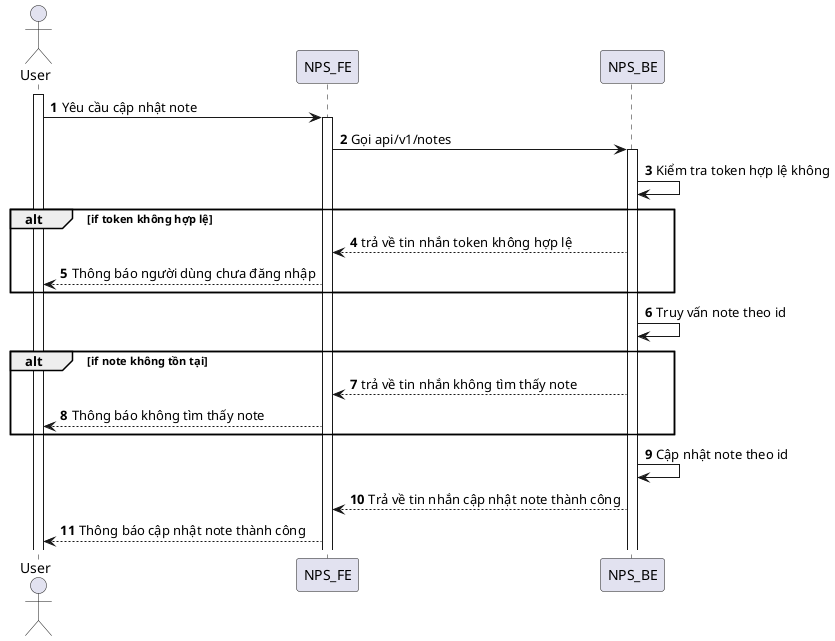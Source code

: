 @startuml
autonumber
actor User
activate User
User -> NPS_FE: Yêu cầu cập nhật note
activate NPS_FE
NPS_FE -> NPS_BE: Gọi api/v1/notes
activate NPS_BE
NPS_BE -> NPS_BE: Kiểm tra token hợp lệ không
alt if token không hợp lệ
NPS_BE --> NPS_FE: trả về tin nhắn token không hợp lệ
NPS_FE --> User: Thông báo người dùng chưa đăng nhập
end
NPS_BE -> NPS_BE: Truy vấn note theo id
alt if note không tồn tại
NPS_BE --> NPS_FE: trả về tin nhắn không tìm thấy note
NPS_FE --> User: Thông báo không tìm thấy note
end
NPS_BE -> NPS_BE: Cập nhật note theo id
NPS_BE --> NPS_FE: Trả về tin nhắn cập nhật note thành công
NPS_FE --> User: Thông báo cập nhật note thành công
@enduml